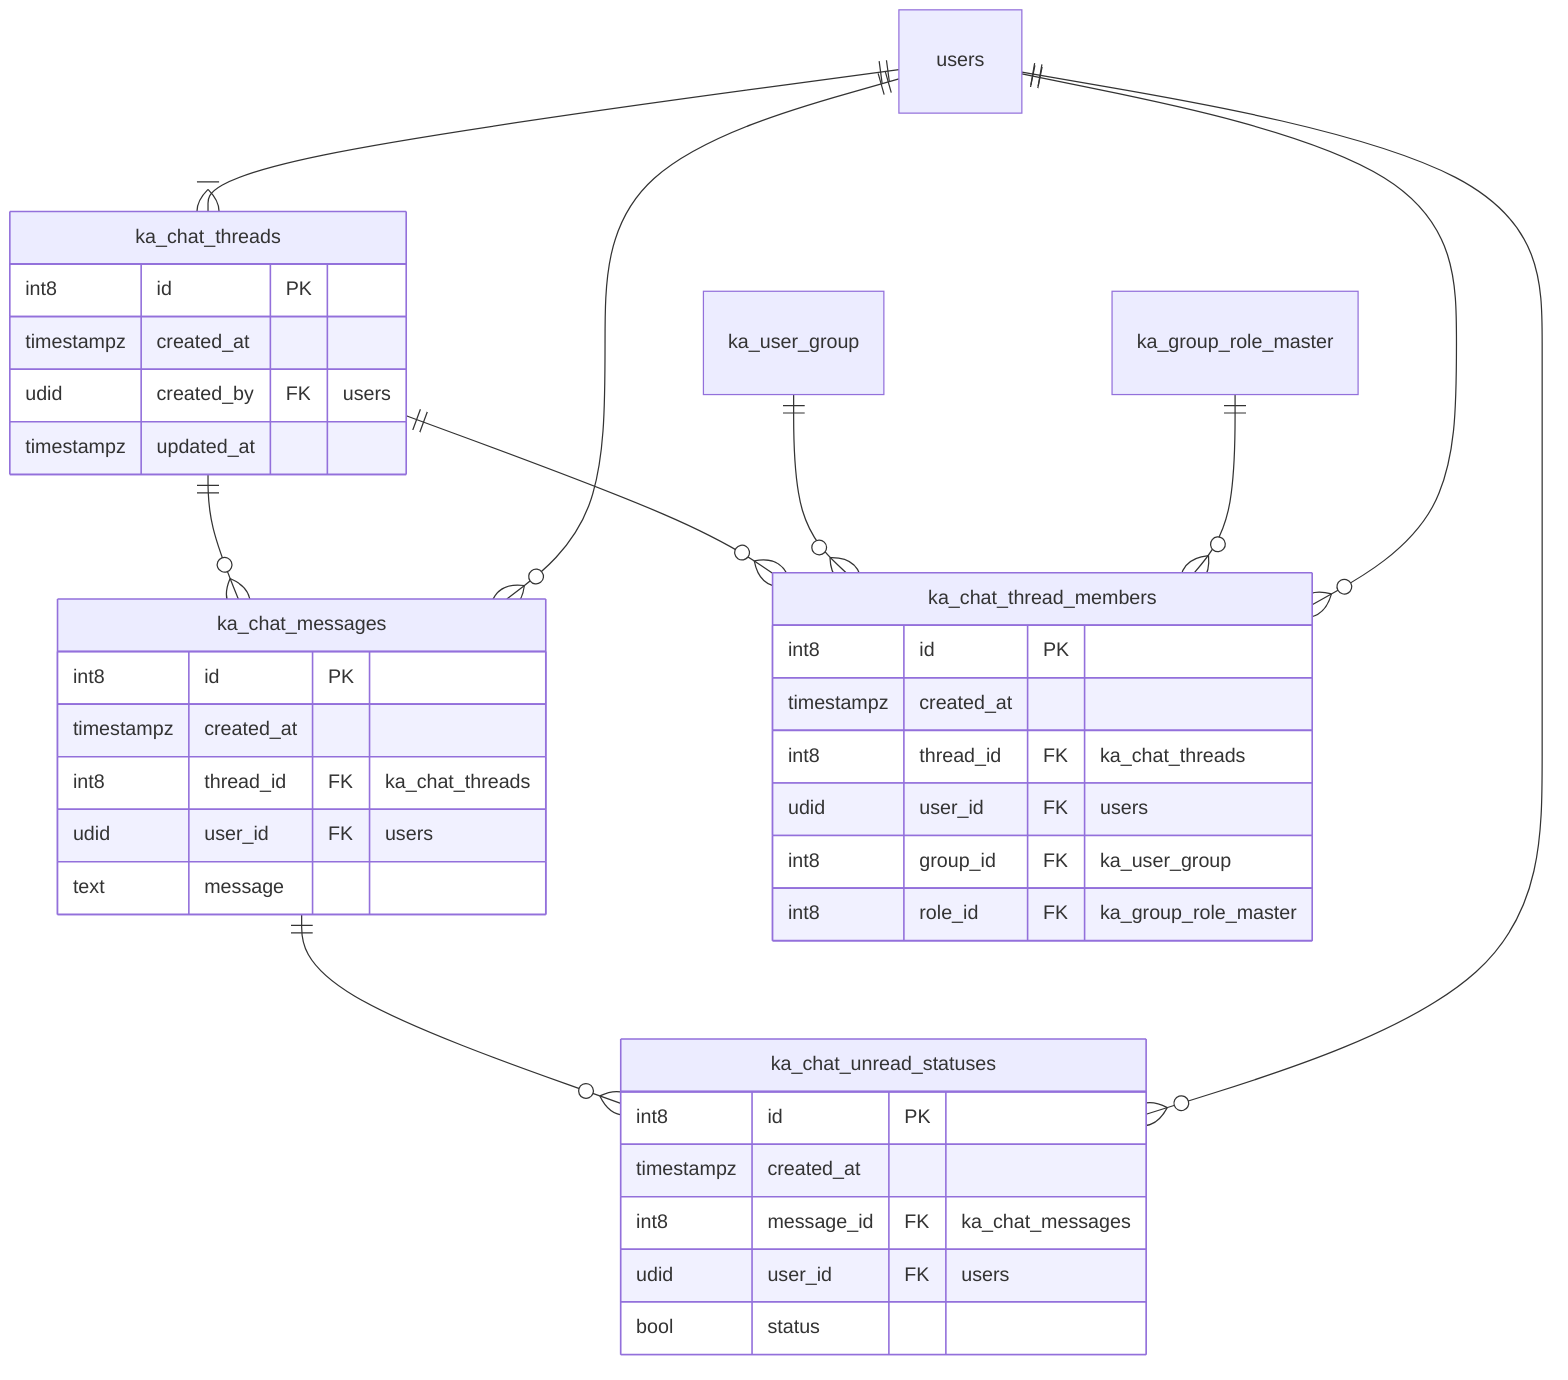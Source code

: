 erDiagram
    ka_chat_threads {
        int8 id PK
        timestampz created_at
        udid created_by FK "users"
        timestampz updated_at
    }
    users ||--|{ ka_chat_threads : ""   
    
    ka_chat_messages {
        int8 id PK
        timestampz created_at
        int8 thread_id FK "ka_chat_threads"
        udid user_id FK "users"
        text message
    }
    ka_chat_threads ||--o{ ka_chat_messages : ""
    users ||--o{ ka_chat_messages : ""

    ka_chat_unread_statuses {
        int8 id PK
        timestampz created_at
        int8 message_id FK "ka_chat_messages"
        udid user_id FK "users"
        bool status
    }
    ka_chat_messages ||--o{ ka_chat_unread_statuses : ""
    users ||--o{ ka_chat_unread_statuses : ""

    ka_chat_thread_members {
        int8 id PK
        timestampz created_at
        int8 thread_id FK "ka_chat_threads"
        udid user_id FK "users"
        int8 group_id FK "ka_user_group"
        int8 role_id FK "ka_group_role_master"
    }
    ka_chat_threads ||--o{ ka_chat_thread_members : ""
    ka_user_group ||--o{ ka_chat_thread_members : ""
    ka_group_role_master ||--o{ ka_chat_thread_members: ""
        users ||--o{ ka_chat_thread_members : ""